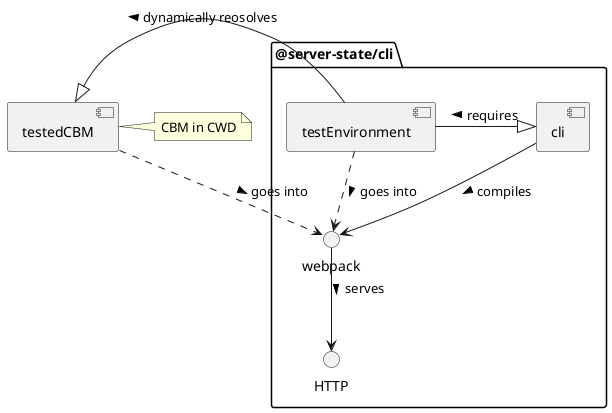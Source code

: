 @startuml

component testedCBM
note right
    CBM in CWD
end note

package "@server-state/cli" as sersta {
component "cli"

[testEnvironment] -|> [cli]: < requires

component testEnvironment

[cli] --> webpack: > compiles
webpack --> HTTP: > serves
testEnvironment ..> webpack: > goes into
testedCBM ..> webpack: > goes into
}

testEnvironment -|>testedCBM: > dynamically reosolves

testedCBM -[hidden]> webpack
@enduml
